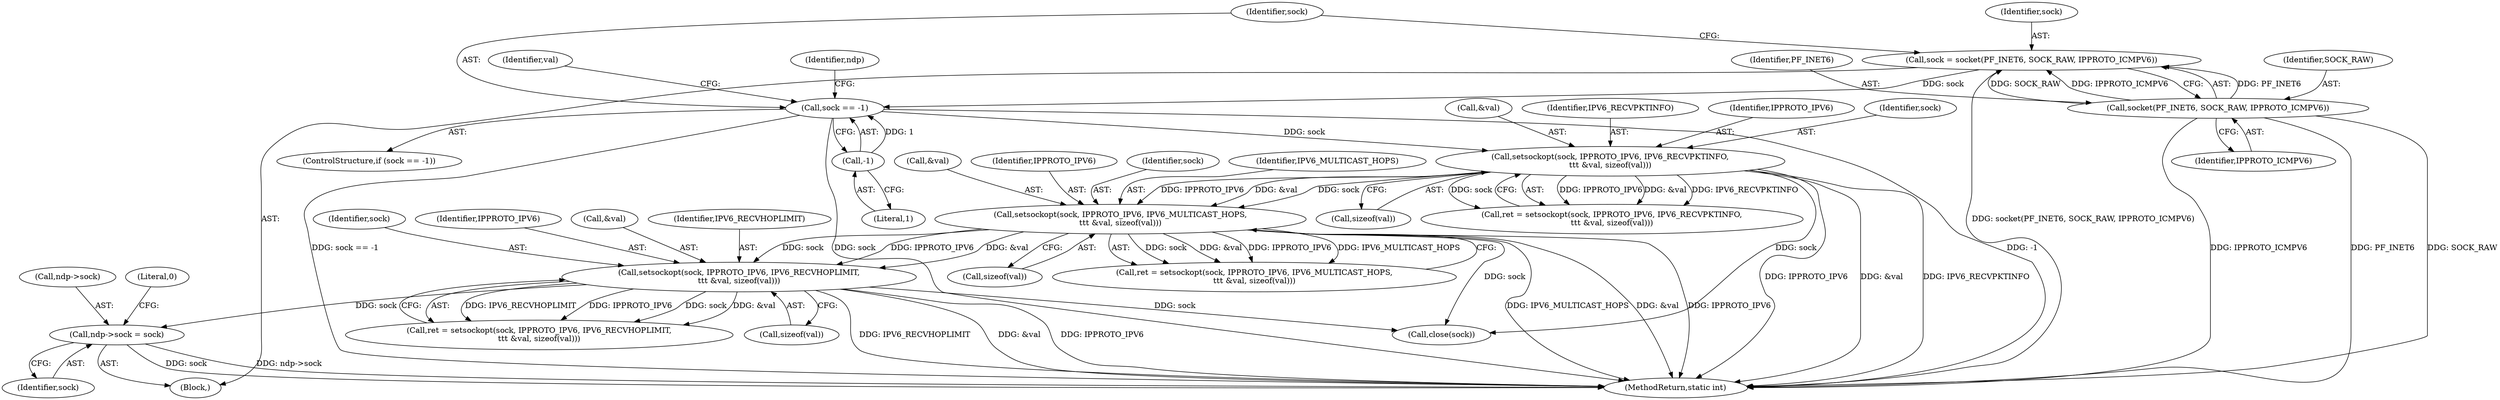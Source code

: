 digraph "0_libndp_a4892df306e0532487f1634ba6d4c6d4bb381c7f_0@pointer" {
"1000206" [label="(Call,ndp->sock = sock)"];
"1000184" [label="(Call,setsockopt(sock, IPPROTO_IPV6, IPV6_RECVHOPLIMIT,\n\t\t\t &val, sizeof(val)))"];
"1000157" [label="(Call,setsockopt(sock, IPPROTO_IPV6, IPV6_MULTICAST_HOPS,\n\t\t\t &val, sizeof(val)))"];
"1000130" [label="(Call,setsockopt(sock, IPPROTO_IPV6, IPV6_RECVPKTINFO,\n\t\t\t &val, sizeof(val)))"];
"1000114" [label="(Call,sock == -1)"];
"1000107" [label="(Call,sock = socket(PF_INET6, SOCK_RAW, IPPROTO_ICMPV6))"];
"1000109" [label="(Call,socket(PF_INET6, SOCK_RAW, IPPROTO_ICMPV6))"];
"1000116" [label="(Call,-1)"];
"1000157" [label="(Call,setsockopt(sock, IPPROTO_IPV6, IPV6_MULTICAST_HOPS,\n\t\t\t &val, sizeof(val)))"];
"1000114" [label="(Call,sock == -1)"];
"1000134" [label="(Call,&val)"];
"1000186" [label="(Identifier,IPPROTO_IPV6)"];
"1000160" [label="(Identifier,IPV6_MULTICAST_HOPS)"];
"1000184" [label="(Call,setsockopt(sock, IPPROTO_IPV6, IPV6_RECVHOPLIMIT,\n\t\t\t &val, sizeof(val)))"];
"1000136" [label="(Call,sizeof(val))"];
"1000214" [label="(Call,close(sock))"];
"1000113" [label="(ControlStructure,if (sock == -1))"];
"1000117" [label="(Literal,1)"];
"1000107" [label="(Call,sock = socket(PF_INET6, SOCK_RAW, IPPROTO_ICMPV6))"];
"1000133" [label="(Identifier,IPV6_RECVPKTINFO)"];
"1000116" [label="(Call,-1)"];
"1000161" [label="(Call,&val)"];
"1000132" [label="(Identifier,IPPROTO_IPV6)"];
"1000120" [label="(Identifier,ndp)"];
"1000111" [label="(Identifier,SOCK_RAW)"];
"1000115" [label="(Identifier,sock)"];
"1000188" [label="(Call,&val)"];
"1000212" [label="(Literal,0)"];
"1000187" [label="(Identifier,IPV6_RECVHOPLIMIT)"];
"1000131" [label="(Identifier,sock)"];
"1000163" [label="(Call,sizeof(val))"];
"1000112" [label="(Identifier,IPPROTO_ICMPV6)"];
"1000159" [label="(Identifier,IPPROTO_IPV6)"];
"1000207" [label="(Call,ndp->sock)"];
"1000110" [label="(Identifier,PF_INET6)"];
"1000185" [label="(Identifier,sock)"];
"1000128" [label="(Call,ret = setsockopt(sock, IPPROTO_IPV6, IPV6_RECVPKTINFO,\n\t\t\t &val, sizeof(val)))"];
"1000158" [label="(Identifier,sock)"];
"1000108" [label="(Identifier,sock)"];
"1000182" [label="(Call,ret = setsockopt(sock, IPPROTO_IPV6, IPV6_RECVHOPLIMIT,\n\t\t\t &val, sizeof(val)))"];
"1000218" [label="(MethodReturn,static int)"];
"1000190" [label="(Call,sizeof(val))"];
"1000155" [label="(Call,ret = setsockopt(sock, IPPROTO_IPV6, IPV6_MULTICAST_HOPS,\n\t\t\t &val, sizeof(val)))"];
"1000210" [label="(Identifier,sock)"];
"1000126" [label="(Identifier,val)"];
"1000109" [label="(Call,socket(PF_INET6, SOCK_RAW, IPPROTO_ICMPV6))"];
"1000130" [label="(Call,setsockopt(sock, IPPROTO_IPV6, IPV6_RECVPKTINFO,\n\t\t\t &val, sizeof(val)))"];
"1000206" [label="(Call,ndp->sock = sock)"];
"1000102" [label="(Block,)"];
"1000206" -> "1000102"  [label="AST: "];
"1000206" -> "1000210"  [label="CFG: "];
"1000207" -> "1000206"  [label="AST: "];
"1000210" -> "1000206"  [label="AST: "];
"1000212" -> "1000206"  [label="CFG: "];
"1000206" -> "1000218"  [label="DDG: ndp->sock"];
"1000206" -> "1000218"  [label="DDG: sock"];
"1000184" -> "1000206"  [label="DDG: sock"];
"1000184" -> "1000182"  [label="AST: "];
"1000184" -> "1000190"  [label="CFG: "];
"1000185" -> "1000184"  [label="AST: "];
"1000186" -> "1000184"  [label="AST: "];
"1000187" -> "1000184"  [label="AST: "];
"1000188" -> "1000184"  [label="AST: "];
"1000190" -> "1000184"  [label="AST: "];
"1000182" -> "1000184"  [label="CFG: "];
"1000184" -> "1000218"  [label="DDG: &val"];
"1000184" -> "1000218"  [label="DDG: IPPROTO_IPV6"];
"1000184" -> "1000218"  [label="DDG: IPV6_RECVHOPLIMIT"];
"1000184" -> "1000182"  [label="DDG: IPV6_RECVHOPLIMIT"];
"1000184" -> "1000182"  [label="DDG: IPPROTO_IPV6"];
"1000184" -> "1000182"  [label="DDG: sock"];
"1000184" -> "1000182"  [label="DDG: &val"];
"1000157" -> "1000184"  [label="DDG: sock"];
"1000157" -> "1000184"  [label="DDG: IPPROTO_IPV6"];
"1000157" -> "1000184"  [label="DDG: &val"];
"1000184" -> "1000214"  [label="DDG: sock"];
"1000157" -> "1000155"  [label="AST: "];
"1000157" -> "1000163"  [label="CFG: "];
"1000158" -> "1000157"  [label="AST: "];
"1000159" -> "1000157"  [label="AST: "];
"1000160" -> "1000157"  [label="AST: "];
"1000161" -> "1000157"  [label="AST: "];
"1000163" -> "1000157"  [label="AST: "];
"1000155" -> "1000157"  [label="CFG: "];
"1000157" -> "1000218"  [label="DDG: IPPROTO_IPV6"];
"1000157" -> "1000218"  [label="DDG: IPV6_MULTICAST_HOPS"];
"1000157" -> "1000218"  [label="DDG: &val"];
"1000157" -> "1000155"  [label="DDG: sock"];
"1000157" -> "1000155"  [label="DDG: &val"];
"1000157" -> "1000155"  [label="DDG: IPPROTO_IPV6"];
"1000157" -> "1000155"  [label="DDG: IPV6_MULTICAST_HOPS"];
"1000130" -> "1000157"  [label="DDG: sock"];
"1000130" -> "1000157"  [label="DDG: IPPROTO_IPV6"];
"1000130" -> "1000157"  [label="DDG: &val"];
"1000157" -> "1000214"  [label="DDG: sock"];
"1000130" -> "1000128"  [label="AST: "];
"1000130" -> "1000136"  [label="CFG: "];
"1000131" -> "1000130"  [label="AST: "];
"1000132" -> "1000130"  [label="AST: "];
"1000133" -> "1000130"  [label="AST: "];
"1000134" -> "1000130"  [label="AST: "];
"1000136" -> "1000130"  [label="AST: "];
"1000128" -> "1000130"  [label="CFG: "];
"1000130" -> "1000218"  [label="DDG: IPPROTO_IPV6"];
"1000130" -> "1000218"  [label="DDG: &val"];
"1000130" -> "1000218"  [label="DDG: IPV6_RECVPKTINFO"];
"1000130" -> "1000128"  [label="DDG: IPPROTO_IPV6"];
"1000130" -> "1000128"  [label="DDG: &val"];
"1000130" -> "1000128"  [label="DDG: IPV6_RECVPKTINFO"];
"1000130" -> "1000128"  [label="DDG: sock"];
"1000114" -> "1000130"  [label="DDG: sock"];
"1000130" -> "1000214"  [label="DDG: sock"];
"1000114" -> "1000113"  [label="AST: "];
"1000114" -> "1000116"  [label="CFG: "];
"1000115" -> "1000114"  [label="AST: "];
"1000116" -> "1000114"  [label="AST: "];
"1000120" -> "1000114"  [label="CFG: "];
"1000126" -> "1000114"  [label="CFG: "];
"1000114" -> "1000218"  [label="DDG: sock == -1"];
"1000114" -> "1000218"  [label="DDG: sock"];
"1000114" -> "1000218"  [label="DDG: -1"];
"1000107" -> "1000114"  [label="DDG: sock"];
"1000116" -> "1000114"  [label="DDG: 1"];
"1000107" -> "1000102"  [label="AST: "];
"1000107" -> "1000109"  [label="CFG: "];
"1000108" -> "1000107"  [label="AST: "];
"1000109" -> "1000107"  [label="AST: "];
"1000115" -> "1000107"  [label="CFG: "];
"1000107" -> "1000218"  [label="DDG: socket(PF_INET6, SOCK_RAW, IPPROTO_ICMPV6)"];
"1000109" -> "1000107"  [label="DDG: PF_INET6"];
"1000109" -> "1000107"  [label="DDG: SOCK_RAW"];
"1000109" -> "1000107"  [label="DDG: IPPROTO_ICMPV6"];
"1000109" -> "1000112"  [label="CFG: "];
"1000110" -> "1000109"  [label="AST: "];
"1000111" -> "1000109"  [label="AST: "];
"1000112" -> "1000109"  [label="AST: "];
"1000109" -> "1000218"  [label="DDG: IPPROTO_ICMPV6"];
"1000109" -> "1000218"  [label="DDG: PF_INET6"];
"1000109" -> "1000218"  [label="DDG: SOCK_RAW"];
"1000116" -> "1000117"  [label="CFG: "];
"1000117" -> "1000116"  [label="AST: "];
}
